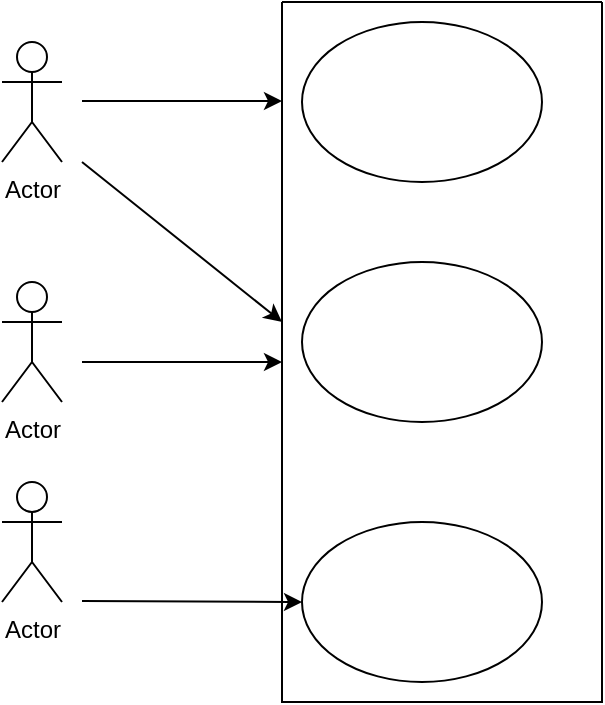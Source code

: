 <mxfile>
    <diagram id="gjIYhHHnhhA-Bcio_5l8" name="Page-1">
        <mxGraphModel dx="576" dy="424" grid="1" gridSize="10" guides="1" tooltips="1" connect="1" arrows="1" fold="1" page="1" pageScale="1" pageWidth="850" pageHeight="1100" math="0" shadow="0">
            <root>
                <mxCell id="0"/>
                <mxCell id="1" parent="0"/>
                <mxCell id="2" value="Actor" style="shape=umlActor;verticalLabelPosition=bottom;verticalAlign=top;html=1;outlineConnect=0;" vertex="1" parent="1">
                    <mxGeometry x="100" y="110" width="30" height="60" as="geometry"/>
                </mxCell>
                <mxCell id="3" value="Actor" style="shape=umlActor;verticalLabelPosition=bottom;verticalAlign=top;html=1;outlineConnect=0;" vertex="1" parent="1">
                    <mxGeometry x="100" y="230" width="30" height="60" as="geometry"/>
                </mxCell>
                <mxCell id="4" value="Actor" style="shape=umlActor;verticalLabelPosition=bottom;verticalAlign=top;html=1;outlineConnect=0;" vertex="1" parent="1">
                    <mxGeometry x="100" y="330" width="30" height="60" as="geometry"/>
                </mxCell>
                <mxCell id="5" value="" style="ellipse;whiteSpace=wrap;html=1;" vertex="1" parent="1">
                    <mxGeometry x="250" y="100" width="120" height="80" as="geometry"/>
                </mxCell>
                <mxCell id="6" value="" style="ellipse;whiteSpace=wrap;html=1;" vertex="1" parent="1">
                    <mxGeometry x="250" y="220" width="120" height="80" as="geometry"/>
                </mxCell>
                <mxCell id="7" value="" style="ellipse;whiteSpace=wrap;html=1;" vertex="1" parent="1">
                    <mxGeometry x="250" y="350" width="120" height="80" as="geometry"/>
                </mxCell>
                <mxCell id="11" value="" style="endArrow=classic;html=1;" edge="1" parent="1">
                    <mxGeometry width="50" height="50" relative="1" as="geometry">
                        <mxPoint x="140" y="170" as="sourcePoint"/>
                        <mxPoint x="240" y="250" as="targetPoint"/>
                    </mxGeometry>
                </mxCell>
                <mxCell id="12" value="" style="endArrow=classic;html=1;" edge="1" parent="1">
                    <mxGeometry relative="1" as="geometry">
                        <mxPoint x="140" y="270" as="sourcePoint"/>
                        <mxPoint x="240" y="270" as="targetPoint"/>
                    </mxGeometry>
                </mxCell>
                <mxCell id="14" value="" style="endArrow=classic;html=1;entryX=0;entryY=0.5;entryDx=0;entryDy=0;" edge="1" parent="1" target="7">
                    <mxGeometry relative="1" as="geometry">
                        <mxPoint x="140" y="389.5" as="sourcePoint"/>
                        <mxPoint x="240" y="389.857" as="targetPoint"/>
                        <Array as="points"/>
                    </mxGeometry>
                </mxCell>
                <mxCell id="19" value="" style="swimlane;startSize=0;rounded=0;fillStyle=cross-hatch;" vertex="1" parent="1">
                    <mxGeometry x="240" y="90" width="160" height="350" as="geometry"/>
                </mxCell>
                <mxCell id="ASUveXJ5Lc32N9pStYVJ-19" value="" style="endArrow=classic;html=1;" edge="1" parent="1">
                    <mxGeometry relative="1" as="geometry">
                        <mxPoint x="140" y="139.5" as="sourcePoint"/>
                        <mxPoint x="240" y="139.5" as="targetPoint"/>
                        <Array as="points">
                            <mxPoint x="190" y="139.5"/>
                        </Array>
                    </mxGeometry>
                </mxCell>
            </root>
        </mxGraphModel>
    </diagram>
    <diagram id="_FlCMUIS7Z1QScuXg0Vn" name="Page-2">
        <mxGraphModel dx="576" dy="424" grid="1" gridSize="10" guides="1" tooltips="1" connect="1" arrows="1" fold="1" page="1" pageScale="1" pageWidth="850" pageHeight="1100" math="0" shadow="0">
            <root>
                <mxCell id="0"/>
                <mxCell id="1" parent="0"/>
            </root>
        </mxGraphModel>
    </diagram>
</mxfile>